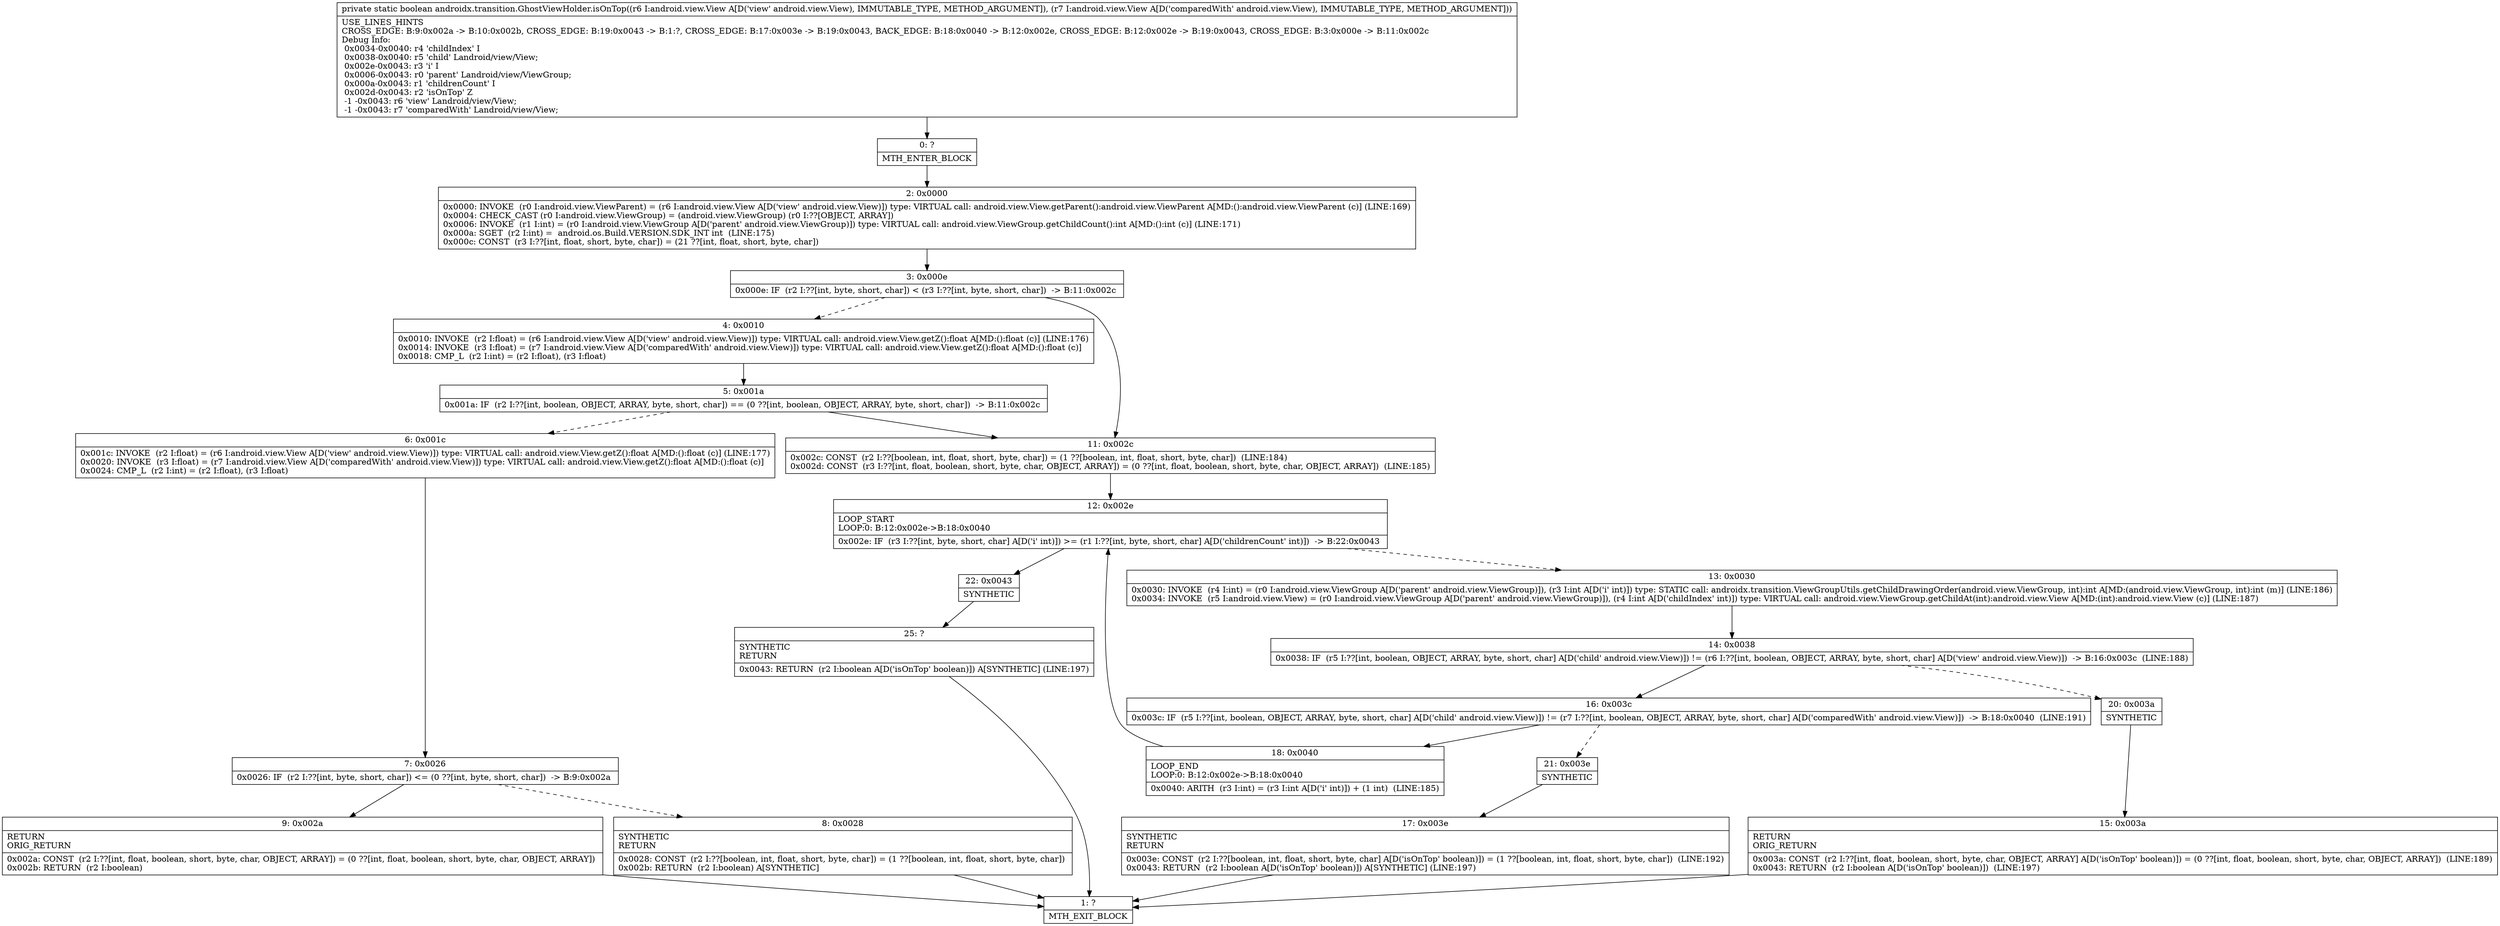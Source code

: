 digraph "CFG forandroidx.transition.GhostViewHolder.isOnTop(Landroid\/view\/View;Landroid\/view\/View;)Z" {
Node_0 [shape=record,label="{0\:\ ?|MTH_ENTER_BLOCK\l}"];
Node_2 [shape=record,label="{2\:\ 0x0000|0x0000: INVOKE  (r0 I:android.view.ViewParent) = (r6 I:android.view.View A[D('view' android.view.View)]) type: VIRTUAL call: android.view.View.getParent():android.view.ViewParent A[MD:():android.view.ViewParent (c)] (LINE:169)\l0x0004: CHECK_CAST (r0 I:android.view.ViewGroup) = (android.view.ViewGroup) (r0 I:??[OBJECT, ARRAY]) \l0x0006: INVOKE  (r1 I:int) = (r0 I:android.view.ViewGroup A[D('parent' android.view.ViewGroup)]) type: VIRTUAL call: android.view.ViewGroup.getChildCount():int A[MD:():int (c)] (LINE:171)\l0x000a: SGET  (r2 I:int) =  android.os.Build.VERSION.SDK_INT int  (LINE:175)\l0x000c: CONST  (r3 I:??[int, float, short, byte, char]) = (21 ??[int, float, short, byte, char]) \l}"];
Node_3 [shape=record,label="{3\:\ 0x000e|0x000e: IF  (r2 I:??[int, byte, short, char]) \< (r3 I:??[int, byte, short, char])  \-\> B:11:0x002c \l}"];
Node_4 [shape=record,label="{4\:\ 0x0010|0x0010: INVOKE  (r2 I:float) = (r6 I:android.view.View A[D('view' android.view.View)]) type: VIRTUAL call: android.view.View.getZ():float A[MD:():float (c)] (LINE:176)\l0x0014: INVOKE  (r3 I:float) = (r7 I:android.view.View A[D('comparedWith' android.view.View)]) type: VIRTUAL call: android.view.View.getZ():float A[MD:():float (c)]\l0x0018: CMP_L  (r2 I:int) = (r2 I:float), (r3 I:float) \l}"];
Node_5 [shape=record,label="{5\:\ 0x001a|0x001a: IF  (r2 I:??[int, boolean, OBJECT, ARRAY, byte, short, char]) == (0 ??[int, boolean, OBJECT, ARRAY, byte, short, char])  \-\> B:11:0x002c \l}"];
Node_6 [shape=record,label="{6\:\ 0x001c|0x001c: INVOKE  (r2 I:float) = (r6 I:android.view.View A[D('view' android.view.View)]) type: VIRTUAL call: android.view.View.getZ():float A[MD:():float (c)] (LINE:177)\l0x0020: INVOKE  (r3 I:float) = (r7 I:android.view.View A[D('comparedWith' android.view.View)]) type: VIRTUAL call: android.view.View.getZ():float A[MD:():float (c)]\l0x0024: CMP_L  (r2 I:int) = (r2 I:float), (r3 I:float) \l}"];
Node_7 [shape=record,label="{7\:\ 0x0026|0x0026: IF  (r2 I:??[int, byte, short, char]) \<= (0 ??[int, byte, short, char])  \-\> B:9:0x002a \l}"];
Node_8 [shape=record,label="{8\:\ 0x0028|SYNTHETIC\lRETURN\l|0x0028: CONST  (r2 I:??[boolean, int, float, short, byte, char]) = (1 ??[boolean, int, float, short, byte, char]) \l0x002b: RETURN  (r2 I:boolean) A[SYNTHETIC]\l}"];
Node_1 [shape=record,label="{1\:\ ?|MTH_EXIT_BLOCK\l}"];
Node_9 [shape=record,label="{9\:\ 0x002a|RETURN\lORIG_RETURN\l|0x002a: CONST  (r2 I:??[int, float, boolean, short, byte, char, OBJECT, ARRAY]) = (0 ??[int, float, boolean, short, byte, char, OBJECT, ARRAY]) \l0x002b: RETURN  (r2 I:boolean) \l}"];
Node_11 [shape=record,label="{11\:\ 0x002c|0x002c: CONST  (r2 I:??[boolean, int, float, short, byte, char]) = (1 ??[boolean, int, float, short, byte, char])  (LINE:184)\l0x002d: CONST  (r3 I:??[int, float, boolean, short, byte, char, OBJECT, ARRAY]) = (0 ??[int, float, boolean, short, byte, char, OBJECT, ARRAY])  (LINE:185)\l}"];
Node_12 [shape=record,label="{12\:\ 0x002e|LOOP_START\lLOOP:0: B:12:0x002e\-\>B:18:0x0040\l|0x002e: IF  (r3 I:??[int, byte, short, char] A[D('i' int)]) \>= (r1 I:??[int, byte, short, char] A[D('childrenCount' int)])  \-\> B:22:0x0043 \l}"];
Node_13 [shape=record,label="{13\:\ 0x0030|0x0030: INVOKE  (r4 I:int) = (r0 I:android.view.ViewGroup A[D('parent' android.view.ViewGroup)]), (r3 I:int A[D('i' int)]) type: STATIC call: androidx.transition.ViewGroupUtils.getChildDrawingOrder(android.view.ViewGroup, int):int A[MD:(android.view.ViewGroup, int):int (m)] (LINE:186)\l0x0034: INVOKE  (r5 I:android.view.View) = (r0 I:android.view.ViewGroup A[D('parent' android.view.ViewGroup)]), (r4 I:int A[D('childIndex' int)]) type: VIRTUAL call: android.view.ViewGroup.getChildAt(int):android.view.View A[MD:(int):android.view.View (c)] (LINE:187)\l}"];
Node_14 [shape=record,label="{14\:\ 0x0038|0x0038: IF  (r5 I:??[int, boolean, OBJECT, ARRAY, byte, short, char] A[D('child' android.view.View)]) != (r6 I:??[int, boolean, OBJECT, ARRAY, byte, short, char] A[D('view' android.view.View)])  \-\> B:16:0x003c  (LINE:188)\l}"];
Node_16 [shape=record,label="{16\:\ 0x003c|0x003c: IF  (r5 I:??[int, boolean, OBJECT, ARRAY, byte, short, char] A[D('child' android.view.View)]) != (r7 I:??[int, boolean, OBJECT, ARRAY, byte, short, char] A[D('comparedWith' android.view.View)])  \-\> B:18:0x0040  (LINE:191)\l}"];
Node_18 [shape=record,label="{18\:\ 0x0040|LOOP_END\lLOOP:0: B:12:0x002e\-\>B:18:0x0040\l|0x0040: ARITH  (r3 I:int) = (r3 I:int A[D('i' int)]) + (1 int)  (LINE:185)\l}"];
Node_21 [shape=record,label="{21\:\ 0x003e|SYNTHETIC\l}"];
Node_17 [shape=record,label="{17\:\ 0x003e|SYNTHETIC\lRETURN\l|0x003e: CONST  (r2 I:??[boolean, int, float, short, byte, char] A[D('isOnTop' boolean)]) = (1 ??[boolean, int, float, short, byte, char])  (LINE:192)\l0x0043: RETURN  (r2 I:boolean A[D('isOnTop' boolean)]) A[SYNTHETIC] (LINE:197)\l}"];
Node_20 [shape=record,label="{20\:\ 0x003a|SYNTHETIC\l}"];
Node_15 [shape=record,label="{15\:\ 0x003a|RETURN\lORIG_RETURN\l|0x003a: CONST  (r2 I:??[int, float, boolean, short, byte, char, OBJECT, ARRAY] A[D('isOnTop' boolean)]) = (0 ??[int, float, boolean, short, byte, char, OBJECT, ARRAY])  (LINE:189)\l0x0043: RETURN  (r2 I:boolean A[D('isOnTop' boolean)])  (LINE:197)\l}"];
Node_22 [shape=record,label="{22\:\ 0x0043|SYNTHETIC\l}"];
Node_25 [shape=record,label="{25\:\ ?|SYNTHETIC\lRETURN\l|0x0043: RETURN  (r2 I:boolean A[D('isOnTop' boolean)]) A[SYNTHETIC] (LINE:197)\l}"];
MethodNode[shape=record,label="{private static boolean androidx.transition.GhostViewHolder.isOnTop((r6 I:android.view.View A[D('view' android.view.View), IMMUTABLE_TYPE, METHOD_ARGUMENT]), (r7 I:android.view.View A[D('comparedWith' android.view.View), IMMUTABLE_TYPE, METHOD_ARGUMENT]))  | USE_LINES_HINTS\lCROSS_EDGE: B:9:0x002a \-\> B:10:0x002b, CROSS_EDGE: B:19:0x0043 \-\> B:1:?, CROSS_EDGE: B:17:0x003e \-\> B:19:0x0043, BACK_EDGE: B:18:0x0040 \-\> B:12:0x002e, CROSS_EDGE: B:12:0x002e \-\> B:19:0x0043, CROSS_EDGE: B:3:0x000e \-\> B:11:0x002c\lDebug Info:\l  0x0034\-0x0040: r4 'childIndex' I\l  0x0038\-0x0040: r5 'child' Landroid\/view\/View;\l  0x002e\-0x0043: r3 'i' I\l  0x0006\-0x0043: r0 'parent' Landroid\/view\/ViewGroup;\l  0x000a\-0x0043: r1 'childrenCount' I\l  0x002d\-0x0043: r2 'isOnTop' Z\l  \-1 \-0x0043: r6 'view' Landroid\/view\/View;\l  \-1 \-0x0043: r7 'comparedWith' Landroid\/view\/View;\l}"];
MethodNode -> Node_0;Node_0 -> Node_2;
Node_2 -> Node_3;
Node_3 -> Node_4[style=dashed];
Node_3 -> Node_11;
Node_4 -> Node_5;
Node_5 -> Node_6[style=dashed];
Node_5 -> Node_11;
Node_6 -> Node_7;
Node_7 -> Node_8[style=dashed];
Node_7 -> Node_9;
Node_8 -> Node_1;
Node_9 -> Node_1;
Node_11 -> Node_12;
Node_12 -> Node_13[style=dashed];
Node_12 -> Node_22;
Node_13 -> Node_14;
Node_14 -> Node_16;
Node_14 -> Node_20[style=dashed];
Node_16 -> Node_18;
Node_16 -> Node_21[style=dashed];
Node_18 -> Node_12;
Node_21 -> Node_17;
Node_17 -> Node_1;
Node_20 -> Node_15;
Node_15 -> Node_1;
Node_22 -> Node_25;
Node_25 -> Node_1;
}

